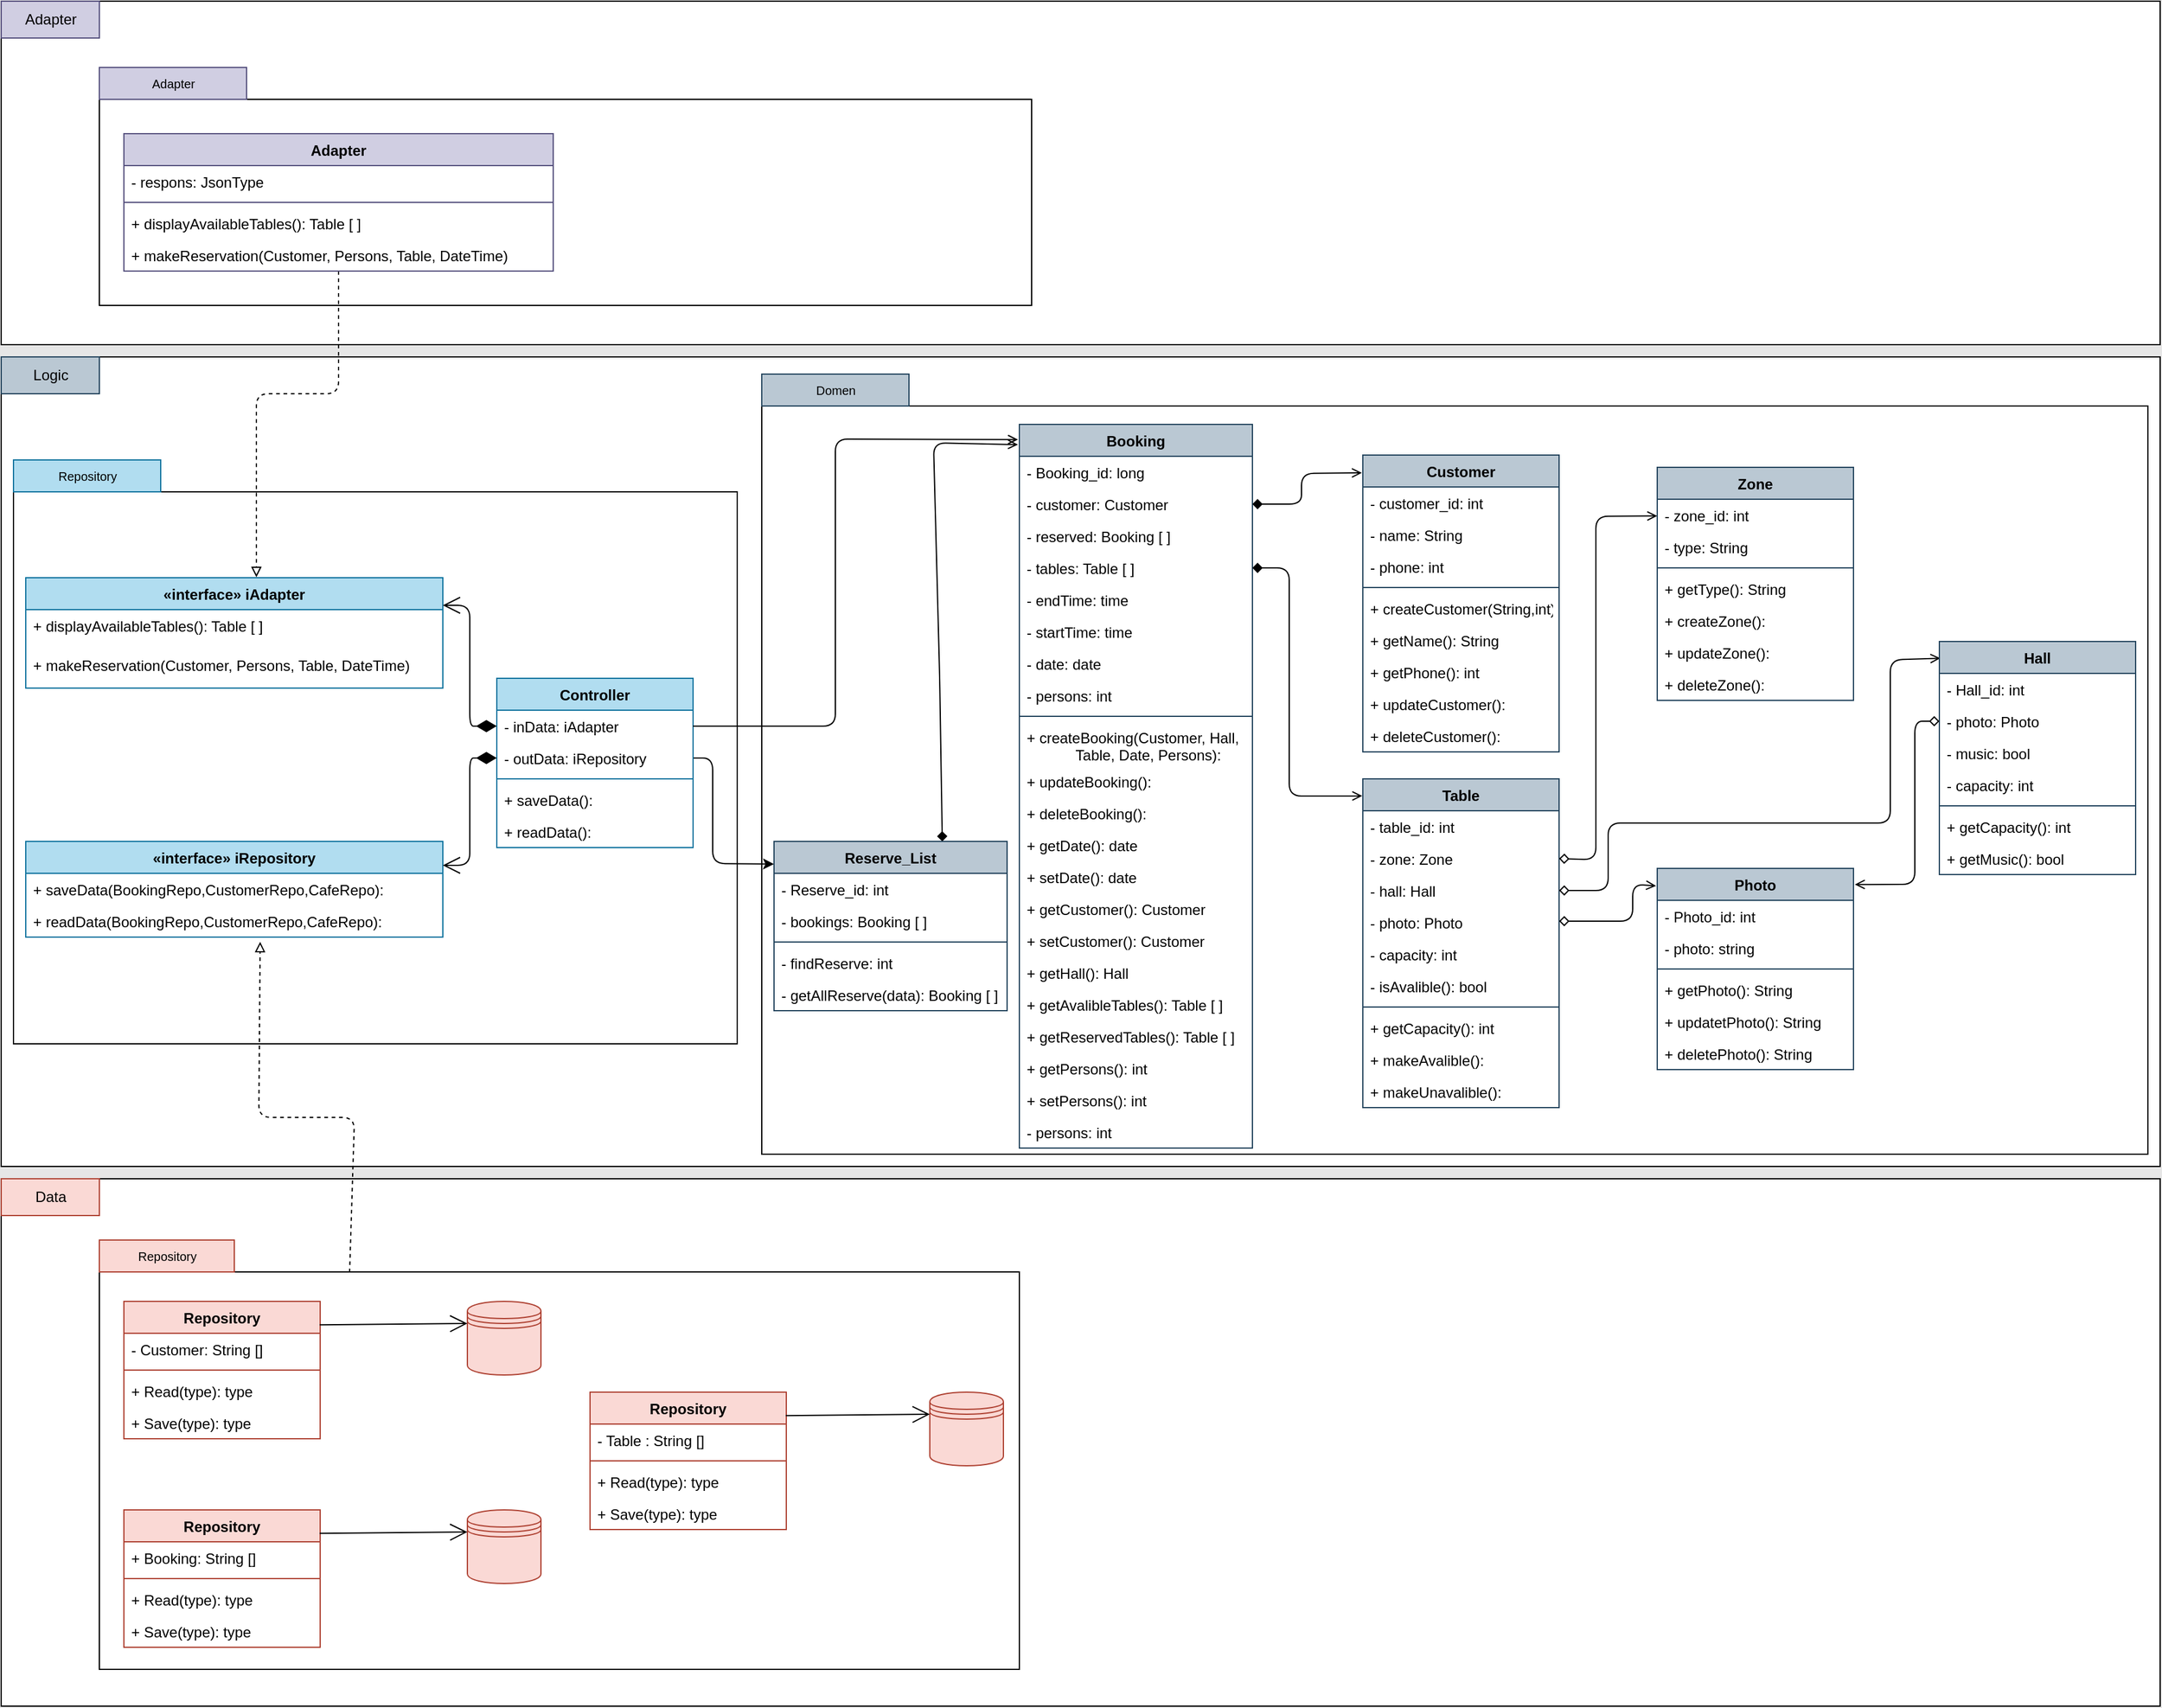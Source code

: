 <mxfile scale="1" border="10">
    <diagram id="Tyr-9CFimPBGJoWImrSu" name="Страница 1">
        <mxGraphModel dx="1239" dy="2033" grid="1" gridSize="10" guides="1" tooltips="1" connect="1" arrows="1" fold="1" page="1" pageScale="1" pageWidth="827" pageHeight="1169" background="#E6E6E6" math="0" shadow="0">
            <root>
                <mxCell id="0"/>
                <mxCell id="1" parent="0"/>
                <mxCell id="3" value="" style="html=1;" parent="1" vertex="1">
                    <mxGeometry x="10" y="190" width="1760" height="660" as="geometry"/>
                </mxCell>
                <mxCell id="238" value="" style="html=1;fontSize=10;" vertex="1" parent="1">
                    <mxGeometry x="630" y="230" width="1130" height="610" as="geometry"/>
                </mxCell>
                <mxCell id="2" value="" style="html=1;" parent="1" vertex="1">
                    <mxGeometry x="10" y="-100" width="1760" height="280" as="geometry"/>
                </mxCell>
                <mxCell id="237" value="" style="html=1;fontSize=10;" vertex="1" parent="1">
                    <mxGeometry x="90" y="-20" width="760" height="168" as="geometry"/>
                </mxCell>
                <mxCell id="236" value="" style="html=1;fontSize=10;" vertex="1" parent="1">
                    <mxGeometry x="20" y="300" width="590" height="450" as="geometry"/>
                </mxCell>
                <mxCell id="4" value="" style="html=1;" parent="1" vertex="1">
                    <mxGeometry x="10" y="860" width="1760" height="430" as="geometry"/>
                </mxCell>
                <mxCell id="232" value="" style="html=1;fontSize=10;" vertex="1" parent="1">
                    <mxGeometry x="90" y="936" width="750" height="324" as="geometry"/>
                </mxCell>
                <mxCell id="5" style="edgeStyle=none;html=1;endArrow=block;endFill=0;dashed=1;entryX=0.553;entryY=-0.004;entryDx=0;entryDy=0;entryPerimeter=0;" parent="1" source="10" target="14" edge="1">
                    <mxGeometry relative="1" as="geometry">
                        <Array as="points">
                            <mxPoint x="285" y="220"/>
                            <mxPoint x="218" y="220"/>
                        </Array>
                    </mxGeometry>
                </mxCell>
                <mxCell id="6" value="Adapter" style="swimlane;fontStyle=1;align=center;verticalAlign=top;childLayout=stackLayout;horizontal=1;startSize=26;horizontalStack=0;resizeParent=1;resizeParentMax=0;resizeLast=0;collapsible=1;marginBottom=0;fillColor=#d0cee2;strokeColor=#56517e;" parent="1" vertex="1">
                    <mxGeometry x="110" y="8" width="350" height="112" as="geometry"/>
                </mxCell>
                <mxCell id="7" value="- respons: JsonType" style="text;strokeColor=none;fillColor=none;align=left;verticalAlign=top;spacingLeft=4;spacingRight=4;overflow=hidden;rotatable=0;points=[[0,0.5],[1,0.5]];portConstraint=eastwest;" parent="6" vertex="1">
                    <mxGeometry y="26" width="350" height="26" as="geometry"/>
                </mxCell>
                <mxCell id="8" value="" style="line;strokeWidth=1;fillColor=none;align=left;verticalAlign=middle;spacingTop=-1;spacingLeft=3;spacingRight=3;rotatable=0;labelPosition=right;points=[];portConstraint=eastwest;strokeColor=inherit;" parent="6" vertex="1">
                    <mxGeometry y="52" width="350" height="8" as="geometry"/>
                </mxCell>
                <mxCell id="9" value="+ displayAvailableTables(): Table [ ]" style="text;strokeColor=none;fillColor=none;align=left;verticalAlign=top;spacingLeft=4;spacingRight=4;overflow=hidden;rotatable=0;points=[[0,0.5],[1,0.5]];portConstraint=eastwest;" parent="6" vertex="1">
                    <mxGeometry y="60" width="350" height="26" as="geometry"/>
                </mxCell>
                <mxCell id="10" value="+ makeReservation(Customer, Persons, Table, DateTime)" style="text;strokeColor=none;fillColor=none;align=left;verticalAlign=top;spacingLeft=4;spacingRight=4;overflow=hidden;rotatable=0;points=[[0,0.5],[1,0.5]];portConstraint=eastwest;" parent="6" vertex="1">
                    <mxGeometry y="86" width="350" height="26" as="geometry"/>
                </mxCell>
                <mxCell id="224" style="edgeStyle=none;html=1;exitX=1;exitY=0.5;exitDx=0;exitDy=0;entryX=0;entryY=0.134;entryDx=0;entryDy=0;entryPerimeter=0;" edge="1" parent="1" source="13" target="170">
                    <mxGeometry relative="1" as="geometry">
                        <mxPoint x="490" y="390" as="targetPoint"/>
                        <Array as="points">
                            <mxPoint x="590" y="517"/>
                            <mxPoint x="590" y="603"/>
                        </Array>
                    </mxGeometry>
                </mxCell>
                <mxCell id="11" value="Controller" style="swimlane;fontStyle=1;align=center;verticalAlign=top;childLayout=stackLayout;horizontal=1;startSize=26;horizontalStack=0;resizeParent=1;resizeParentMax=0;resizeLast=0;collapsible=1;marginBottom=0;fillColor=#b1ddf0;strokeColor=#10739e;" parent="1" vertex="1">
                    <mxGeometry x="414" y="452" width="160" height="138" as="geometry"/>
                </mxCell>
                <mxCell id="12" value="- inData: iAdapter" style="text;strokeColor=none;fillColor=none;align=left;verticalAlign=top;spacingLeft=4;spacingRight=4;overflow=hidden;rotatable=0;points=[[0,0.5],[1,0.5]];portConstraint=eastwest;" parent="11" vertex="1">
                    <mxGeometry y="26" width="160" height="26" as="geometry"/>
                </mxCell>
                <mxCell id="13" value="- outData: iRepository" style="text;strokeColor=none;fillColor=none;align=left;verticalAlign=top;spacingLeft=4;spacingRight=4;overflow=hidden;rotatable=0;points=[[0,0.5],[1,0.5]];portConstraint=eastwest;" parent="11" vertex="1">
                    <mxGeometry y="52" width="160" height="26" as="geometry"/>
                </mxCell>
                <mxCell id="240" value="" style="line;strokeWidth=1;fillColor=none;align=left;verticalAlign=middle;spacingTop=-1;spacingLeft=3;spacingRight=3;rotatable=0;labelPosition=right;points=[];portConstraint=eastwest;strokeColor=inherit;" vertex="1" parent="11">
                    <mxGeometry y="78" width="160" height="8" as="geometry"/>
                </mxCell>
                <mxCell id="221" value="+ saveData():" style="text;strokeColor=none;fillColor=none;align=left;verticalAlign=top;spacingLeft=4;spacingRight=4;overflow=hidden;rotatable=0;points=[[0,0.5],[1,0.5]];portConstraint=eastwest;" vertex="1" parent="11">
                    <mxGeometry y="86" width="160" height="26" as="geometry"/>
                </mxCell>
                <mxCell id="222" value="+ readData():" style="text;strokeColor=none;fillColor=none;align=left;verticalAlign=top;spacingLeft=4;spacingRight=4;overflow=hidden;rotatable=0;points=[[0,0.5],[1,0.5]];portConstraint=eastwest;" vertex="1" parent="11">
                    <mxGeometry y="112" width="160" height="26" as="geometry"/>
                </mxCell>
                <mxCell id="14" value="«interface» iAdapter" style="swimlane;fontStyle=1;align=center;verticalAlign=top;childLayout=stackLayout;horizontal=1;startSize=26;horizontalStack=0;resizeParent=1;resizeParentMax=0;resizeLast=0;collapsible=1;marginBottom=0;fillColor=#b1ddf0;strokeColor=#10739e;" parent="1" vertex="1">
                    <mxGeometry x="30" y="370" width="340" height="90" as="geometry"/>
                </mxCell>
                <mxCell id="15" value="+ displayAvailableTables(): Table [ ]" style="text;strokeColor=none;fillColor=none;align=left;verticalAlign=top;spacingLeft=4;spacingRight=4;overflow=hidden;rotatable=0;points=[[0,0.5],[1,0.5]];portConstraint=eastwest;fontStyle=0" parent="14" vertex="1">
                    <mxGeometry y="26" width="340" height="32" as="geometry"/>
                </mxCell>
                <mxCell id="167" value="+ makeReservation(Customer, Persons, Table, DateTime)" style="text;strokeColor=none;fillColor=none;align=left;verticalAlign=top;spacingLeft=4;spacingRight=4;overflow=hidden;rotatable=0;points=[[0,0.5],[1,0.5]];portConstraint=eastwest;fontStyle=0" parent="14" vertex="1">
                    <mxGeometry y="58" width="340" height="32" as="geometry"/>
                </mxCell>
                <mxCell id="34" value="Booking" style="swimlane;fontStyle=1;align=center;verticalAlign=top;childLayout=stackLayout;horizontal=1;startSize=26;horizontalStack=0;resizeParent=1;resizeParentMax=0;resizeLast=0;collapsible=1;marginBottom=0;fillColor=#bac8d3;strokeColor=#23445d;" parent="1" vertex="1">
                    <mxGeometry x="840" y="245" width="190" height="590" as="geometry"/>
                </mxCell>
                <mxCell id="35" value="- Booking_id: long" style="text;strokeColor=none;fillColor=none;align=left;verticalAlign=top;spacingLeft=4;spacingRight=4;overflow=hidden;rotatable=0;points=[[0,0.5],[1,0.5]];portConstraint=eastwest;" parent="34" vertex="1">
                    <mxGeometry y="26" width="190" height="26" as="geometry"/>
                </mxCell>
                <mxCell id="179" value="- customer: Customer" style="text;strokeColor=none;fillColor=none;align=left;verticalAlign=top;spacingLeft=4;spacingRight=4;overflow=hidden;rotatable=0;points=[[0,0.5],[1,0.5]];portConstraint=eastwest;" parent="34" vertex="1">
                    <mxGeometry y="52" width="190" height="26" as="geometry"/>
                </mxCell>
                <mxCell id="124" value="- reserved: Booking [ ]" style="text;strokeColor=none;fillColor=none;align=left;verticalAlign=top;spacingLeft=4;spacingRight=4;overflow=hidden;rotatable=0;points=[[0,0.5],[1,0.5]];portConstraint=eastwest;" parent="34" vertex="1">
                    <mxGeometry y="78" width="190" height="26" as="geometry"/>
                </mxCell>
                <mxCell id="192" value="- tables: Table [ ]" style="text;strokeColor=none;fillColor=none;align=left;verticalAlign=top;spacingLeft=4;spacingRight=4;overflow=hidden;rotatable=0;points=[[0,0.5],[1,0.5]];portConstraint=eastwest;" vertex="1" parent="34">
                    <mxGeometry y="104" width="190" height="26" as="geometry"/>
                </mxCell>
                <mxCell id="187" value="- endTime: time" style="text;strokeColor=none;fillColor=none;align=left;verticalAlign=top;spacingLeft=4;spacingRight=4;overflow=hidden;rotatable=0;points=[[0,0.5],[1,0.5]];portConstraint=eastwest;" vertex="1" parent="34">
                    <mxGeometry y="130" width="190" height="26" as="geometry"/>
                </mxCell>
                <mxCell id="186" value="- startTime: time" style="text;strokeColor=none;fillColor=none;align=left;verticalAlign=top;spacingLeft=4;spacingRight=4;overflow=hidden;rotatable=0;points=[[0,0.5],[1,0.5]];portConstraint=eastwest;" vertex="1" parent="34">
                    <mxGeometry y="156" width="190" height="26" as="geometry"/>
                </mxCell>
                <mxCell id="40" value="- date: date" style="text;strokeColor=none;fillColor=none;align=left;verticalAlign=top;spacingLeft=4;spacingRight=4;overflow=hidden;rotatable=0;points=[[0,0.5],[1,0.5]];portConstraint=eastwest;" parent="34" vertex="1">
                    <mxGeometry y="182" width="190" height="26" as="geometry"/>
                </mxCell>
                <mxCell id="42" value="- persons: int" style="text;strokeColor=none;fillColor=none;align=left;verticalAlign=top;spacingLeft=4;spacingRight=4;overflow=hidden;rotatable=0;points=[[0,0.5],[1,0.5]];portConstraint=eastwest;" parent="34" vertex="1">
                    <mxGeometry y="208" width="190" height="26" as="geometry"/>
                </mxCell>
                <mxCell id="43" value="" style="line;strokeWidth=1;fillColor=none;align=left;verticalAlign=middle;spacingTop=-1;spacingLeft=3;spacingRight=3;rotatable=0;labelPosition=right;points=[];portConstraint=eastwest;strokeColor=inherit;" parent="34" vertex="1">
                    <mxGeometry y="234" width="190" height="8" as="geometry"/>
                </mxCell>
                <mxCell id="44" value="+ createBooking(Customer, Hall,&#10;            Table, Date, Persons): " style="text;strokeColor=none;fillColor=none;align=left;verticalAlign=top;spacingLeft=4;spacingRight=4;overflow=hidden;rotatable=0;points=[[0,0.5],[1,0.5]];portConstraint=eastwest;" parent="34" vertex="1">
                    <mxGeometry y="242" width="190" height="36" as="geometry"/>
                </mxCell>
                <mxCell id="184" value="+ updateBooking():" style="text;strokeColor=none;fillColor=none;align=left;verticalAlign=top;spacingLeft=4;spacingRight=4;overflow=hidden;rotatable=0;points=[[0,0.5],[1,0.5]];portConstraint=eastwest;" vertex="1" parent="34">
                    <mxGeometry y="278" width="190" height="26" as="geometry"/>
                </mxCell>
                <mxCell id="185" value="+ deleteBooking():" style="text;strokeColor=none;fillColor=none;align=left;verticalAlign=top;spacingLeft=4;spacingRight=4;overflow=hidden;rotatable=0;points=[[0,0.5],[1,0.5]];portConstraint=eastwest;" vertex="1" parent="34">
                    <mxGeometry y="304" width="190" height="26" as="geometry"/>
                </mxCell>
                <mxCell id="47" value="+ getDate(): date" style="text;strokeColor=none;fillColor=none;align=left;verticalAlign=top;spacingLeft=4;spacingRight=4;overflow=hidden;rotatable=0;points=[[0,0.5],[1,0.5]];portConstraint=eastwest;" parent="34" vertex="1">
                    <mxGeometry y="330" width="190" height="26" as="geometry"/>
                </mxCell>
                <mxCell id="135" value="+ setDate(): date" style="text;strokeColor=none;fillColor=none;align=left;verticalAlign=top;spacingLeft=4;spacingRight=4;overflow=hidden;rotatable=0;points=[[0,0.5],[1,0.5]];portConstraint=eastwest;" parent="34" vertex="1">
                    <mxGeometry y="356" width="190" height="26" as="geometry"/>
                </mxCell>
                <mxCell id="139" value="+ getCustomer(): Customer" style="text;strokeColor=none;fillColor=none;align=left;verticalAlign=top;spacingLeft=4;spacingRight=4;overflow=hidden;rotatable=0;points=[[0,0.5],[1,0.5]];portConstraint=eastwest;" parent="34" vertex="1">
                    <mxGeometry y="382" width="190" height="26" as="geometry"/>
                </mxCell>
                <mxCell id="136" value="+ setCustomer(): Customer" style="text;strokeColor=none;fillColor=none;align=left;verticalAlign=top;spacingLeft=4;spacingRight=4;overflow=hidden;rotatable=0;points=[[0,0.5],[1,0.5]];portConstraint=eastwest;" parent="34" vertex="1">
                    <mxGeometry y="408" width="190" height="26" as="geometry"/>
                </mxCell>
                <mxCell id="137" value="+ getHall(): Hall" style="text;strokeColor=none;fillColor=none;align=left;verticalAlign=top;spacingLeft=4;spacingRight=4;overflow=hidden;rotatable=0;points=[[0,0.5],[1,0.5]];portConstraint=eastwest;" parent="34" vertex="1">
                    <mxGeometry y="434" width="190" height="26" as="geometry"/>
                </mxCell>
                <mxCell id="140" value="+ getAvalibleTables(): Table [ ]" style="text;strokeColor=none;fillColor=none;align=left;verticalAlign=top;spacingLeft=4;spacingRight=4;overflow=hidden;rotatable=0;points=[[0,0.5],[1,0.5]];portConstraint=eastwest;" parent="34" vertex="1">
                    <mxGeometry y="460" width="190" height="26" as="geometry"/>
                </mxCell>
                <mxCell id="191" value="+ getReservedTables(): Table [ ]" style="text;strokeColor=none;fillColor=none;align=left;verticalAlign=top;spacingLeft=4;spacingRight=4;overflow=hidden;rotatable=0;points=[[0,0.5],[1,0.5]];portConstraint=eastwest;" vertex="1" parent="34">
                    <mxGeometry y="486" width="190" height="26" as="geometry"/>
                </mxCell>
                <mxCell id="138" value="+ getPersons(): int" style="text;strokeColor=none;fillColor=none;align=left;verticalAlign=top;spacingLeft=4;spacingRight=4;overflow=hidden;rotatable=0;points=[[0,0.5],[1,0.5]];portConstraint=eastwest;" parent="34" vertex="1">
                    <mxGeometry y="512" width="190" height="26" as="geometry"/>
                </mxCell>
                <mxCell id="141" value="+ setPersons(): int" style="text;strokeColor=none;fillColor=none;align=left;verticalAlign=top;spacingLeft=4;spacingRight=4;overflow=hidden;rotatable=0;points=[[0,0.5],[1,0.5]];portConstraint=eastwest;" parent="34" vertex="1">
                    <mxGeometry y="538" width="190" height="26" as="geometry"/>
                </mxCell>
                <mxCell id="188" value="- persons: int" style="text;strokeColor=none;fillColor=none;align=left;verticalAlign=top;spacingLeft=4;spacingRight=4;overflow=hidden;rotatable=0;points=[[0,0.5],[1,0.5]];portConstraint=eastwest;" vertex="1" parent="34">
                    <mxGeometry y="564" width="190" height="26" as="geometry"/>
                </mxCell>
                <mxCell id="53" value="Table" style="swimlane;fontStyle=1;align=center;verticalAlign=top;childLayout=stackLayout;horizontal=1;startSize=26;horizontalStack=0;resizeParent=1;resizeParentMax=0;resizeLast=0;collapsible=1;marginBottom=0;fillColor=#bac8d3;strokeColor=#23445d;" parent="1" vertex="1">
                    <mxGeometry x="1120" y="534" width="160" height="268" as="geometry"/>
                </mxCell>
                <mxCell id="54" value="- table_id: int" style="text;strokeColor=none;fillColor=none;align=left;verticalAlign=top;spacingLeft=4;spacingRight=4;overflow=hidden;rotatable=0;points=[[0,0.5],[1,0.5]];portConstraint=eastwest;" parent="53" vertex="1">
                    <mxGeometry y="26" width="160" height="26" as="geometry"/>
                </mxCell>
                <mxCell id="181" value="- zone: Zone" style="text;strokeColor=none;fillColor=none;align=left;verticalAlign=top;spacingLeft=4;spacingRight=4;overflow=hidden;rotatable=0;points=[[0,0.5],[1,0.5]];portConstraint=eastwest;" parent="53" vertex="1">
                    <mxGeometry y="52" width="160" height="26" as="geometry"/>
                </mxCell>
                <mxCell id="55" value="- hall: Hall" style="text;strokeColor=none;fillColor=none;align=left;verticalAlign=top;spacingLeft=4;spacingRight=4;overflow=hidden;rotatable=0;points=[[0,0.5],[1,0.5]];portConstraint=eastwest;" parent="53" vertex="1">
                    <mxGeometry y="78" width="160" height="26" as="geometry"/>
                </mxCell>
                <mxCell id="56" value="- photo: Photo" style="text;strokeColor=none;fillColor=none;align=left;verticalAlign=top;spacingLeft=4;spacingRight=4;overflow=hidden;rotatable=0;points=[[0,0.5],[1,0.5]];portConstraint=eastwest;" parent="53" vertex="1">
                    <mxGeometry y="104" width="160" height="26" as="geometry"/>
                </mxCell>
                <mxCell id="126" value="- capacity: int" style="text;strokeColor=none;fillColor=none;align=left;verticalAlign=top;spacingLeft=4;spacingRight=4;overflow=hidden;rotatable=0;points=[[0,0.5],[1,0.5]];portConstraint=eastwest;" parent="53" vertex="1">
                    <mxGeometry y="130" width="160" height="26" as="geometry"/>
                </mxCell>
                <mxCell id="169" value="- isAvalible(): bool" style="text;strokeColor=none;fillColor=none;align=left;verticalAlign=top;spacingLeft=4;spacingRight=4;overflow=hidden;rotatable=0;points=[[0,0.5],[1,0.5]];portConstraint=eastwest;" parent="53" vertex="1">
                    <mxGeometry y="156" width="160" height="26" as="geometry"/>
                </mxCell>
                <mxCell id="57" value="" style="line;strokeWidth=1;fillColor=none;align=left;verticalAlign=middle;spacingTop=-1;spacingLeft=3;spacingRight=3;rotatable=0;labelPosition=right;points=[];portConstraint=eastwest;strokeColor=inherit;" parent="53" vertex="1">
                    <mxGeometry y="182" width="160" height="8" as="geometry"/>
                </mxCell>
                <mxCell id="59" value="+ getCapacity(): int" style="text;strokeColor=none;fillColor=none;align=left;verticalAlign=top;spacingLeft=4;spacingRight=4;overflow=hidden;rotatable=0;points=[[0,0.5],[1,0.5]];portConstraint=eastwest;" parent="53" vertex="1">
                    <mxGeometry y="190" width="160" height="26" as="geometry"/>
                </mxCell>
                <mxCell id="182" value="+ makeAvalible():" style="text;strokeColor=none;fillColor=none;align=left;verticalAlign=top;spacingLeft=4;spacingRight=4;overflow=hidden;rotatable=0;points=[[0,0.5],[1,0.5]];portConstraint=eastwest;" vertex="1" parent="53">
                    <mxGeometry y="216" width="160" height="26" as="geometry"/>
                </mxCell>
                <mxCell id="183" value="+ makeUnavalible(): " style="text;strokeColor=none;fillColor=none;align=left;verticalAlign=top;spacingLeft=4;spacingRight=4;overflow=hidden;rotatable=0;points=[[0,0.5],[1,0.5]];portConstraint=eastwest;" vertex="1" parent="53">
                    <mxGeometry y="242" width="160" height="26" as="geometry"/>
                </mxCell>
                <mxCell id="91" value="Customer" style="swimlane;fontStyle=1;align=center;verticalAlign=top;childLayout=stackLayout;horizontal=1;startSize=26;horizontalStack=0;resizeParent=1;resizeParentMax=0;resizeLast=0;collapsible=1;marginBottom=0;fillColor=#bac8d3;strokeColor=#23445d;" parent="1" vertex="1">
                    <mxGeometry x="1120" y="270" width="160" height="242" as="geometry"/>
                </mxCell>
                <mxCell id="92" value="- customer_id: int" style="text;strokeColor=none;fillColor=none;align=left;verticalAlign=top;spacingLeft=4;spacingRight=4;overflow=hidden;rotatable=0;points=[[0,0.5],[1,0.5]];portConstraint=eastwest;" parent="91" vertex="1">
                    <mxGeometry y="26" width="160" height="26" as="geometry"/>
                </mxCell>
                <mxCell id="93" value="- name: String" style="text;strokeColor=none;fillColor=none;align=left;verticalAlign=top;spacingLeft=4;spacingRight=4;overflow=hidden;rotatable=0;points=[[0,0.5],[1,0.5]];portConstraint=eastwest;" parent="91" vertex="1">
                    <mxGeometry y="52" width="160" height="26" as="geometry"/>
                </mxCell>
                <mxCell id="95" value="- phone: int" style="text;strokeColor=none;fillColor=none;align=left;verticalAlign=top;spacingLeft=4;spacingRight=4;overflow=hidden;rotatable=0;points=[[0,0.5],[1,0.5]];portConstraint=eastwest;" parent="91" vertex="1">
                    <mxGeometry y="78" width="160" height="26" as="geometry"/>
                </mxCell>
                <mxCell id="96" value="" style="line;strokeWidth=1;fillColor=none;align=left;verticalAlign=middle;spacingTop=-1;spacingLeft=3;spacingRight=3;rotatable=0;labelPosition=right;points=[];portConstraint=eastwest;strokeColor=inherit;" parent="91" vertex="1">
                    <mxGeometry y="104" width="160" height="8" as="geometry"/>
                </mxCell>
                <mxCell id="100" value="+ createCustomer(String,int):" style="text;strokeColor=none;fillColor=none;align=left;verticalAlign=top;spacingLeft=4;spacingRight=4;overflow=hidden;rotatable=0;points=[[0,0.5],[1,0.5]];portConstraint=eastwest;" parent="91" vertex="1">
                    <mxGeometry y="112" width="160" height="26" as="geometry"/>
                </mxCell>
                <mxCell id="97" value="+ getName(): String " style="text;strokeColor=none;fillColor=none;align=left;verticalAlign=top;spacingLeft=4;spacingRight=4;overflow=hidden;rotatable=0;points=[[0,0.5],[1,0.5]];portConstraint=eastwest;" parent="91" vertex="1">
                    <mxGeometry y="138" width="160" height="26" as="geometry"/>
                </mxCell>
                <mxCell id="99" value="+ getPhone(): int" style="text;strokeColor=none;fillColor=none;align=left;verticalAlign=top;spacingLeft=4;spacingRight=4;overflow=hidden;rotatable=0;points=[[0,0.5],[1,0.5]];portConstraint=eastwest;" parent="91" vertex="1">
                    <mxGeometry y="164" width="160" height="26" as="geometry"/>
                </mxCell>
                <mxCell id="194" value="+ updateCustomer():" style="text;strokeColor=none;fillColor=none;align=left;verticalAlign=top;spacingLeft=4;spacingRight=4;overflow=hidden;rotatable=0;points=[[0,0.5],[1,0.5]];portConstraint=eastwest;" vertex="1" parent="91">
                    <mxGeometry y="190" width="160" height="26" as="geometry"/>
                </mxCell>
                <mxCell id="195" value="+ deleteCustomer():" style="text;strokeColor=none;fillColor=none;align=left;verticalAlign=top;spacingLeft=4;spacingRight=4;overflow=hidden;rotatable=0;points=[[0,0.5],[1,0.5]];portConstraint=eastwest;" vertex="1" parent="91">
                    <mxGeometry y="216" width="160" height="26" as="geometry"/>
                </mxCell>
                <mxCell id="110" value="Repository" style="swimlane;fontStyle=1;align=center;verticalAlign=top;childLayout=stackLayout;horizontal=1;startSize=26;horizontalStack=0;resizeParent=1;resizeParentMax=0;resizeLast=0;collapsible=1;marginBottom=0;fillColor=#fad9d5;strokeColor=#ae4132;" parent="1" vertex="1">
                    <mxGeometry x="110" y="960" width="160" height="112" as="geometry"/>
                </mxCell>
                <mxCell id="111" value="- Customer: String []" style="text;strokeColor=none;fillColor=none;align=left;verticalAlign=top;spacingLeft=4;spacingRight=4;overflow=hidden;rotatable=0;points=[[0,0.5],[1,0.5]];portConstraint=eastwest;" parent="110" vertex="1">
                    <mxGeometry y="26" width="160" height="26" as="geometry"/>
                </mxCell>
                <mxCell id="112" value="" style="line;strokeWidth=1;fillColor=none;align=left;verticalAlign=middle;spacingTop=-1;spacingLeft=3;spacingRight=3;rotatable=0;labelPosition=right;points=[];portConstraint=eastwest;strokeColor=inherit;" parent="110" vertex="1">
                    <mxGeometry y="52" width="160" height="8" as="geometry"/>
                </mxCell>
                <mxCell id="113" value="+ Read(type): type" style="text;strokeColor=none;fillColor=none;align=left;verticalAlign=top;spacingLeft=4;spacingRight=4;overflow=hidden;rotatable=0;points=[[0,0.5],[1,0.5]];portConstraint=eastwest;" parent="110" vertex="1">
                    <mxGeometry y="60" width="160" height="26" as="geometry"/>
                </mxCell>
                <mxCell id="218" value="+ Save(type): type" style="text;strokeColor=none;fillColor=none;align=left;verticalAlign=top;spacingLeft=4;spacingRight=4;overflow=hidden;rotatable=0;points=[[0,0.5],[1,0.5]];portConstraint=eastwest;" vertex="1" parent="110">
                    <mxGeometry y="86" width="160" height="26" as="geometry"/>
                </mxCell>
                <mxCell id="114" value="" style="shape=datastore;whiteSpace=wrap;html=1;fontStyle=0;fillColor=#fad9d5;strokeColor=#ae4132;" parent="1" vertex="1">
                    <mxGeometry x="390" y="960" width="60" height="60" as="geometry"/>
                </mxCell>
                <mxCell id="115" value="" style="endArrow=open;endFill=1;endSize=12;html=1;exitX=0.997;exitY=0.171;exitDx=0;exitDy=0;exitPerimeter=0;entryX=0;entryY=0.3;entryDx=0;entryDy=0;" parent="1" source="110" target="114" edge="1">
                    <mxGeometry width="160" relative="1" as="geometry">
                        <mxPoint x="570" y="1154" as="sourcePoint"/>
                        <mxPoint x="730" y="1154" as="targetPoint"/>
                    </mxGeometry>
                </mxCell>
                <mxCell id="116" value="«interface» iRepository" style="swimlane;fontStyle=1;align=center;verticalAlign=top;childLayout=stackLayout;horizontal=1;startSize=26;horizontalStack=0;resizeParent=1;resizeParentMax=0;resizeLast=0;collapsible=1;marginBottom=0;fillColor=#b1ddf0;strokeColor=#10739e;" parent="1" vertex="1">
                    <mxGeometry x="30" y="585" width="340" height="78" as="geometry"/>
                </mxCell>
                <mxCell id="165" value="+ saveData(BookingRepo,CustomerRepo,CafeRepo):" style="text;strokeColor=none;fillColor=none;align=left;verticalAlign=top;spacingLeft=4;spacingRight=4;overflow=hidden;rotatable=0;points=[[0,0.5],[1,0.5]];portConstraint=eastwest;" parent="116" vertex="1">
                    <mxGeometry y="26" width="340" height="26" as="geometry"/>
                </mxCell>
                <mxCell id="166" value="+ readData(BookingRepo,CustomerRepo,CafeRepo):" style="text;strokeColor=none;fillColor=none;align=left;verticalAlign=top;spacingLeft=4;spacingRight=4;overflow=hidden;rotatable=0;points=[[0,0.5],[1,0.5]];portConstraint=eastwest;" parent="116" vertex="1">
                    <mxGeometry y="52" width="340" height="26" as="geometry"/>
                </mxCell>
                <mxCell id="118" style="edgeStyle=none;html=1;endArrow=block;endFill=0;dashed=1;entryX=0.562;entryY=1.147;entryDx=0;entryDy=0;entryPerimeter=0;exitX=0.272;exitY=0.001;exitDx=0;exitDy=0;exitPerimeter=0;" parent="1" source="232" target="166" edge="1">
                    <mxGeometry relative="1" as="geometry">
                        <mxPoint x="221.18" y="933.86" as="sourcePoint"/>
                        <mxPoint x="171.56" y="713.69" as="targetPoint"/>
                        <Array as="points">
                            <mxPoint x="298" y="810"/>
                            <mxPoint x="220" y="810"/>
                        </Array>
                    </mxGeometry>
                </mxCell>
                <mxCell id="119" value="" style="endArrow=open;html=1;endSize=12;startArrow=diamondThin;startSize=14;startFill=1;edgeStyle=orthogonalEdgeStyle;align=left;verticalAlign=bottom;entryX=1;entryY=0.25;entryDx=0;entryDy=0;" parent="1" source="12" target="14" edge="1">
                    <mxGeometry x="-1" y="3" relative="1" as="geometry">
                        <mxPoint x="120" y="510" as="sourcePoint"/>
                        <mxPoint x="280" y="510" as="targetPoint"/>
                    </mxGeometry>
                </mxCell>
                <mxCell id="120" value="" style="endArrow=open;html=1;endSize=12;startArrow=diamondThin;startSize=14;startFill=1;edgeStyle=orthogonalEdgeStyle;align=left;verticalAlign=bottom;entryX=1;entryY=0.25;entryDx=0;entryDy=0;" parent="1" source="13" target="116" edge="1">
                    <mxGeometry x="-1" y="3" relative="1" as="geometry">
                        <mxPoint x="350" y="559" as="sourcePoint"/>
                        <mxPoint x="270" y="399" as="targetPoint"/>
                    </mxGeometry>
                </mxCell>
                <mxCell id="121" value="Adapter" style="html=1;fillColor=#d0cee2;strokeColor=#56517e;" parent="1" vertex="1">
                    <mxGeometry x="10" y="-100" width="80" height="30" as="geometry"/>
                </mxCell>
                <mxCell id="122" value="Logic" style="html=1;fillColor=#bac8d3;strokeColor=#23445d;" parent="1" vertex="1">
                    <mxGeometry x="10" y="190" width="80" height="30" as="geometry"/>
                </mxCell>
                <mxCell id="123" value="Data" style="html=1;fillColor=#fad9d5;strokeColor=#ae4132;" parent="1" vertex="1">
                    <mxGeometry x="10" y="860" width="80" height="30" as="geometry"/>
                </mxCell>
                <mxCell id="142" value="Zone" style="swimlane;fontStyle=1;align=center;verticalAlign=top;childLayout=stackLayout;horizontal=1;startSize=26;horizontalStack=0;resizeParent=1;resizeParentMax=0;resizeLast=0;collapsible=1;marginBottom=0;fillColor=#bac8d3;strokeColor=#23445d;" parent="1" vertex="1">
                    <mxGeometry x="1360" y="280" width="160" height="190" as="geometry"/>
                </mxCell>
                <mxCell id="143" value="- zone_id: int" style="text;strokeColor=none;fillColor=none;align=left;verticalAlign=top;spacingLeft=4;spacingRight=4;overflow=hidden;rotatable=0;points=[[0,0.5],[1,0.5]];portConstraint=eastwest;" parent="142" vertex="1">
                    <mxGeometry y="26" width="160" height="26" as="geometry"/>
                </mxCell>
                <mxCell id="149" value="- type: String" style="text;strokeColor=none;fillColor=none;align=left;verticalAlign=top;spacingLeft=4;spacingRight=4;overflow=hidden;rotatable=0;points=[[0,0.5],[1,0.5]];portConstraint=eastwest;" parent="142" vertex="1">
                    <mxGeometry y="52" width="160" height="26" as="geometry"/>
                </mxCell>
                <mxCell id="146" value="" style="line;strokeWidth=1;fillColor=none;align=left;verticalAlign=middle;spacingTop=-1;spacingLeft=3;spacingRight=3;rotatable=0;labelPosition=right;points=[];portConstraint=eastwest;strokeColor=inherit;" parent="142" vertex="1">
                    <mxGeometry y="78" width="160" height="8" as="geometry"/>
                </mxCell>
                <mxCell id="148" value="+ getType(): String" style="text;strokeColor=none;fillColor=none;align=left;verticalAlign=top;spacingLeft=4;spacingRight=4;overflow=hidden;rotatable=0;points=[[0,0.5],[1,0.5]];portConstraint=eastwest;" parent="142" vertex="1">
                    <mxGeometry y="86" width="160" height="26" as="geometry"/>
                </mxCell>
                <mxCell id="196" value="+ createZone(): " style="text;strokeColor=none;fillColor=none;align=left;verticalAlign=top;spacingLeft=4;spacingRight=4;overflow=hidden;rotatable=0;points=[[0,0.5],[1,0.5]];portConstraint=eastwest;" vertex="1" parent="142">
                    <mxGeometry y="112" width="160" height="26" as="geometry"/>
                </mxCell>
                <mxCell id="197" value="+ updateZone(): " style="text;strokeColor=none;fillColor=none;align=left;verticalAlign=top;spacingLeft=4;spacingRight=4;overflow=hidden;rotatable=0;points=[[0,0.5],[1,0.5]];portConstraint=eastwest;" vertex="1" parent="142">
                    <mxGeometry y="138" width="160" height="26" as="geometry"/>
                </mxCell>
                <mxCell id="199" value="+ deleteZone(): " style="text;strokeColor=none;fillColor=none;align=left;verticalAlign=top;spacingLeft=4;spacingRight=4;overflow=hidden;rotatable=0;points=[[0,0.5],[1,0.5]];portConstraint=eastwest;" vertex="1" parent="142">
                    <mxGeometry y="164" width="160" height="26" as="geometry"/>
                </mxCell>
                <mxCell id="152" style="edgeStyle=none;html=1;entryX=1;entryY=0.5;entryDx=0;entryDy=0;exitX=0.005;exitY=0.072;exitDx=0;exitDy=0;exitPerimeter=0;endArrow=diamond;endFill=0;startArrow=open;startFill=0;" parent="1" source="127" target="55" edge="1">
                    <mxGeometry relative="1" as="geometry">
                        <mxPoint x="1590" y="437" as="sourcePoint"/>
                        <Array as="points">
                            <mxPoint x="1550" y="437"/>
                            <mxPoint x="1550" y="570"/>
                            <mxPoint x="1320" y="570"/>
                            <mxPoint x="1320" y="625"/>
                        </Array>
                    </mxGeometry>
                </mxCell>
                <mxCell id="153" style="edgeStyle=none;html=1;entryX=1;entryY=0.5;entryDx=0;entryDy=0;endArrow=diamond;endFill=0;startArrow=open;startFill=0;" parent="1" source="143" target="181" edge="1">
                    <mxGeometry relative="1" as="geometry">
                        <mxPoint x="1470" y="570.474" as="targetPoint"/>
                        <Array as="points">
                            <mxPoint x="1310" y="320"/>
                            <mxPoint x="1310" y="600"/>
                        </Array>
                    </mxGeometry>
                </mxCell>
                <mxCell id="154" style="edgeStyle=none;html=1;exitX=-0.005;exitY=0.06;exitDx=0;exitDy=0;exitPerimeter=0;endArrow=diamond;endFill=1;startArrow=open;startFill=0;" parent="1" source="91" edge="1">
                    <mxGeometry relative="1" as="geometry">
                        <mxPoint x="1030" y="310" as="targetPoint"/>
                        <Array as="points">
                            <mxPoint x="1070" y="285"/>
                            <mxPoint x="1070" y="310"/>
                        </Array>
                    </mxGeometry>
                </mxCell>
                <mxCell id="155" style="edgeStyle=none;html=1;entryX=1;entryY=0.5;entryDx=0;entryDy=0;exitX=-0.003;exitY=0.052;exitDx=0;exitDy=0;exitPerimeter=0;endArrow=diamond;endFill=1;startArrow=open;startFill=0;" parent="1" source="53" target="192" edge="1">
                    <mxGeometry relative="1" as="geometry">
                        <Array as="points">
                            <mxPoint x="1060" y="548"/>
                            <mxPoint x="1060" y="362"/>
                        </Array>
                    </mxGeometry>
                </mxCell>
                <mxCell id="156" value="Photo" style="swimlane;fontStyle=1;align=center;verticalAlign=top;childLayout=stackLayout;horizontal=1;startSize=26;horizontalStack=0;resizeParent=1;resizeParentMax=0;resizeLast=0;collapsible=1;marginBottom=0;fillColor=#bac8d3;strokeColor=#23445d;" parent="1" vertex="1">
                    <mxGeometry x="1360" y="607" width="160" height="164" as="geometry"/>
                </mxCell>
                <mxCell id="157" value="- Photo_id: int" style="text;strokeColor=none;fillColor=none;align=left;verticalAlign=top;spacingLeft=4;spacingRight=4;overflow=hidden;rotatable=0;points=[[0,0.5],[1,0.5]];portConstraint=eastwest;" parent="156" vertex="1">
                    <mxGeometry y="26" width="160" height="26" as="geometry"/>
                </mxCell>
                <mxCell id="162" value="- photo: string" style="text;strokeColor=none;fillColor=none;align=left;verticalAlign=top;spacingLeft=4;spacingRight=4;overflow=hidden;rotatable=0;points=[[0,0.5],[1,0.5]];portConstraint=eastwest;" parent="156" vertex="1">
                    <mxGeometry y="52" width="160" height="26" as="geometry"/>
                </mxCell>
                <mxCell id="159" value="" style="line;strokeWidth=1;fillColor=none;align=left;verticalAlign=middle;spacingTop=-1;spacingLeft=3;spacingRight=3;rotatable=0;labelPosition=right;points=[];portConstraint=eastwest;strokeColor=inherit;" parent="156" vertex="1">
                    <mxGeometry y="78" width="160" height="8" as="geometry"/>
                </mxCell>
                <mxCell id="160" value="+ getPhoto(): String" style="text;strokeColor=none;fillColor=none;align=left;verticalAlign=top;spacingLeft=4;spacingRight=4;overflow=hidden;rotatable=0;points=[[0,0.5],[1,0.5]];portConstraint=eastwest;" parent="156" vertex="1">
                    <mxGeometry y="86" width="160" height="26" as="geometry"/>
                </mxCell>
                <mxCell id="200" value="+ updatetPhoto(): String" style="text;strokeColor=none;fillColor=none;align=left;verticalAlign=top;spacingLeft=4;spacingRight=4;overflow=hidden;rotatable=0;points=[[0,0.5],[1,0.5]];portConstraint=eastwest;" vertex="1" parent="156">
                    <mxGeometry y="112" width="160" height="26" as="geometry"/>
                </mxCell>
                <mxCell id="201" value="+ deletePhoto(): String" style="text;strokeColor=none;fillColor=none;align=left;verticalAlign=top;spacingLeft=4;spacingRight=4;overflow=hidden;rotatable=0;points=[[0,0.5],[1,0.5]];portConstraint=eastwest;" vertex="1" parent="156">
                    <mxGeometry y="138" width="160" height="26" as="geometry"/>
                </mxCell>
                <mxCell id="127" value="Hall" style="swimlane;fontStyle=1;align=center;verticalAlign=top;childLayout=stackLayout;horizontal=1;startSize=26;horizontalStack=0;resizeParent=1;resizeParentMax=0;resizeLast=0;collapsible=1;marginBottom=0;fillColor=#bac8d3;strokeColor=#23445d;" parent="1" vertex="1">
                    <mxGeometry x="1590" y="422" width="160" height="190" as="geometry"/>
                </mxCell>
                <mxCell id="128" value="- Hall_id: int" style="text;strokeColor=none;fillColor=none;align=left;verticalAlign=top;spacingLeft=4;spacingRight=4;overflow=hidden;rotatable=0;points=[[0,0.5],[1,0.5]];portConstraint=eastwest;" parent="127" vertex="1">
                    <mxGeometry y="26" width="160" height="26" as="geometry"/>
                </mxCell>
                <mxCell id="130" value="- photo: Photo" style="text;strokeColor=none;fillColor=none;align=left;verticalAlign=top;spacingLeft=4;spacingRight=4;overflow=hidden;rotatable=0;points=[[0,0.5],[1,0.5]];portConstraint=eastwest;" parent="127" vertex="1">
                    <mxGeometry y="52" width="160" height="26" as="geometry"/>
                </mxCell>
                <mxCell id="131" value="- music: bool" style="text;strokeColor=none;fillColor=none;align=left;verticalAlign=top;spacingLeft=4;spacingRight=4;overflow=hidden;rotatable=0;points=[[0,0.5],[1,0.5]];portConstraint=eastwest;" parent="127" vertex="1">
                    <mxGeometry y="78" width="160" height="26" as="geometry"/>
                </mxCell>
                <mxCell id="202" value="- capacity: int" style="text;strokeColor=none;fillColor=none;align=left;verticalAlign=top;spacingLeft=4;spacingRight=4;overflow=hidden;rotatable=0;points=[[0,0.5],[1,0.5]];portConstraint=eastwest;" vertex="1" parent="127">
                    <mxGeometry y="104" width="160" height="26" as="geometry"/>
                </mxCell>
                <mxCell id="132" value="" style="line;strokeWidth=1;fillColor=none;align=left;verticalAlign=middle;spacingTop=-1;spacingLeft=3;spacingRight=3;rotatable=0;labelPosition=right;points=[];portConstraint=eastwest;strokeColor=inherit;" parent="127" vertex="1">
                    <mxGeometry y="130" width="160" height="8" as="geometry"/>
                </mxCell>
                <mxCell id="133" value="+ getCapacity(): int" style="text;strokeColor=none;fillColor=none;align=left;verticalAlign=top;spacingLeft=4;spacingRight=4;overflow=hidden;rotatable=0;points=[[0,0.5],[1,0.5]];portConstraint=eastwest;" parent="127" vertex="1">
                    <mxGeometry y="138" width="160" height="26" as="geometry"/>
                </mxCell>
                <mxCell id="203" value="+ getMusic(): bool" style="text;strokeColor=none;fillColor=none;align=left;verticalAlign=top;spacingLeft=4;spacingRight=4;overflow=hidden;rotatable=0;points=[[0,0.5],[1,0.5]];portConstraint=eastwest;" vertex="1" parent="127">
                    <mxGeometry y="164" width="160" height="26" as="geometry"/>
                </mxCell>
                <mxCell id="163" style="edgeStyle=none;html=1;exitX=-0.006;exitY=0.087;exitDx=0;exitDy=0;exitPerimeter=0;endArrow=diamond;endFill=0;startArrow=open;startFill=0;" parent="1" source="156" edge="1">
                    <mxGeometry relative="1" as="geometry">
                        <mxPoint x="1280" y="650" as="targetPoint"/>
                        <Array as="points">
                            <mxPoint x="1340" y="620"/>
                            <mxPoint x="1340" y="650"/>
                        </Array>
                    </mxGeometry>
                </mxCell>
                <mxCell id="164" style="edgeStyle=none;html=1;exitX=1.007;exitY=0.08;exitDx=0;exitDy=0;exitPerimeter=0;entryX=0;entryY=0.5;entryDx=0;entryDy=0;endArrow=diamond;endFill=0;startArrow=open;startFill=0;" parent="1" source="156" target="130" edge="1">
                    <mxGeometry relative="1" as="geometry">
                        <Array as="points">
                            <mxPoint x="1570" y="620"/>
                            <mxPoint x="1570" y="487"/>
                        </Array>
                    </mxGeometry>
                </mxCell>
                <mxCell id="193" style="edgeStyle=none;html=1;entryX=-0.006;entryY=0.028;entryDx=0;entryDy=0;entryPerimeter=0;endArrow=open;endFill=0;startArrow=diamond;startFill=1;exitX=0.722;exitY=0;exitDx=0;exitDy=0;exitPerimeter=0;" edge="1" parent="1" source="170" target="34">
                    <mxGeometry relative="1" as="geometry">
                        <mxPoint x="770" y="580" as="sourcePoint"/>
                        <Array as="points">
                            <mxPoint x="775" y="450"/>
                            <mxPoint x="770" y="260"/>
                        </Array>
                    </mxGeometry>
                </mxCell>
                <mxCell id="170" value="Reserve_List" style="swimlane;fontStyle=1;align=center;verticalAlign=top;childLayout=stackLayout;horizontal=1;startSize=26;horizontalStack=0;resizeParent=1;resizeParentMax=0;resizeLast=0;collapsible=1;marginBottom=0;fillColor=#bac8d3;strokeColor=#23445d;" parent="1" vertex="1">
                    <mxGeometry x="640" y="585" width="190" height="138" as="geometry"/>
                </mxCell>
                <mxCell id="171" value="- Reserve_id: int" style="text;strokeColor=none;fillColor=none;align=left;verticalAlign=top;spacingLeft=4;spacingRight=4;overflow=hidden;rotatable=0;points=[[0,0.5],[1,0.5]];portConstraint=eastwest;" parent="170" vertex="1">
                    <mxGeometry y="26" width="190" height="26" as="geometry"/>
                </mxCell>
                <mxCell id="190" value="- bookings: Booking [ ]" style="text;strokeColor=none;fillColor=none;align=left;verticalAlign=top;spacingLeft=4;spacingRight=4;overflow=hidden;rotatable=0;points=[[0,0.5],[1,0.5]];portConstraint=eastwest;" vertex="1" parent="170">
                    <mxGeometry y="52" width="190" height="26" as="geometry"/>
                </mxCell>
                <mxCell id="174" value="" style="line;strokeWidth=1;fillColor=none;align=left;verticalAlign=middle;spacingTop=-1;spacingLeft=3;spacingRight=3;rotatable=0;labelPosition=right;points=[];portConstraint=eastwest;strokeColor=inherit;" parent="170" vertex="1">
                    <mxGeometry y="78" width="190" height="8" as="geometry"/>
                </mxCell>
                <mxCell id="223" value="- findReserve: int" style="text;strokeColor=none;fillColor=none;align=left;verticalAlign=top;spacingLeft=4;spacingRight=4;overflow=hidden;rotatable=0;points=[[0,0.5],[1,0.5]];portConstraint=eastwest;" vertex="1" parent="170">
                    <mxGeometry y="86" width="190" height="26" as="geometry"/>
                </mxCell>
                <mxCell id="242" value="- getAllReserve(data): Booking [ ]" style="text;strokeColor=none;fillColor=none;align=left;verticalAlign=top;spacingLeft=4;spacingRight=4;overflow=hidden;rotatable=0;points=[[0,0.5],[1,0.5]];portConstraint=eastwest;" vertex="1" parent="170">
                    <mxGeometry y="112" width="190" height="26" as="geometry"/>
                </mxCell>
                <mxCell id="205" value="Repository" style="swimlane;fontStyle=1;align=center;verticalAlign=top;childLayout=stackLayout;horizontal=1;startSize=26;horizontalStack=0;resizeParent=1;resizeParentMax=0;resizeLast=0;collapsible=1;marginBottom=0;fillColor=#fad9d5;strokeColor=#ae4132;" vertex="1" parent="1">
                    <mxGeometry x="110" y="1130" width="160" height="112" as="geometry"/>
                </mxCell>
                <mxCell id="206" value="+ Booking: String []" style="text;strokeColor=none;fillColor=none;align=left;verticalAlign=top;spacingLeft=4;spacingRight=4;overflow=hidden;rotatable=0;points=[[0,0.5],[1,0.5]];portConstraint=eastwest;" vertex="1" parent="205">
                    <mxGeometry y="26" width="160" height="26" as="geometry"/>
                </mxCell>
                <mxCell id="207" value="" style="line;strokeWidth=1;fillColor=none;align=left;verticalAlign=middle;spacingTop=-1;spacingLeft=3;spacingRight=3;rotatable=0;labelPosition=right;points=[];portConstraint=eastwest;strokeColor=inherit;" vertex="1" parent="205">
                    <mxGeometry y="52" width="160" height="8" as="geometry"/>
                </mxCell>
                <mxCell id="208" value="+ Read(type): type" style="text;strokeColor=none;fillColor=none;align=left;verticalAlign=top;spacingLeft=4;spacingRight=4;overflow=hidden;rotatable=0;points=[[0,0.5],[1,0.5]];portConstraint=eastwest;" vertex="1" parent="205">
                    <mxGeometry y="60" width="160" height="26" as="geometry"/>
                </mxCell>
                <mxCell id="219" value="+ Save(type): type" style="text;strokeColor=none;fillColor=none;align=left;verticalAlign=top;spacingLeft=4;spacingRight=4;overflow=hidden;rotatable=0;points=[[0,0.5],[1,0.5]];portConstraint=eastwest;" vertex="1" parent="205">
                    <mxGeometry y="86" width="160" height="26" as="geometry"/>
                </mxCell>
                <mxCell id="209" value="" style="shape=datastore;whiteSpace=wrap;html=1;fontStyle=0;fillColor=#fad9d5;strokeColor=#ae4132;" vertex="1" parent="1">
                    <mxGeometry x="390" y="1130" width="60" height="60" as="geometry"/>
                </mxCell>
                <mxCell id="210" value="" style="endArrow=open;endFill=1;endSize=12;html=1;exitX=0.997;exitY=0.171;exitDx=0;exitDy=0;exitPerimeter=0;entryX=0;entryY=0.3;entryDx=0;entryDy=0;" edge="1" parent="1" source="205" target="209">
                    <mxGeometry width="160" relative="1" as="geometry">
                        <mxPoint x="580" y="1190" as="sourcePoint"/>
                        <mxPoint x="740" y="1190" as="targetPoint"/>
                    </mxGeometry>
                </mxCell>
                <mxCell id="211" value="Repository" style="swimlane;fontStyle=1;align=center;verticalAlign=top;childLayout=stackLayout;horizontal=1;startSize=26;horizontalStack=0;resizeParent=1;resizeParentMax=0;resizeLast=0;collapsible=1;marginBottom=0;fillColor=#fad9d5;strokeColor=#ae4132;" vertex="1" parent="1">
                    <mxGeometry x="490" y="1034" width="160" height="112" as="geometry"/>
                </mxCell>
                <mxCell id="212" value="- Table : String []" style="text;strokeColor=none;fillColor=none;align=left;verticalAlign=top;spacingLeft=4;spacingRight=4;overflow=hidden;rotatable=0;points=[[0,0.5],[1,0.5]];portConstraint=eastwest;" vertex="1" parent="211">
                    <mxGeometry y="26" width="160" height="26" as="geometry"/>
                </mxCell>
                <mxCell id="213" value="" style="line;strokeWidth=1;fillColor=none;align=left;verticalAlign=middle;spacingTop=-1;spacingLeft=3;spacingRight=3;rotatable=0;labelPosition=right;points=[];portConstraint=eastwest;strokeColor=inherit;" vertex="1" parent="211">
                    <mxGeometry y="52" width="160" height="8" as="geometry"/>
                </mxCell>
                <mxCell id="214" value="+ Read(type): type" style="text;strokeColor=none;fillColor=none;align=left;verticalAlign=top;spacingLeft=4;spacingRight=4;overflow=hidden;rotatable=0;points=[[0,0.5],[1,0.5]];portConstraint=eastwest;" vertex="1" parent="211">
                    <mxGeometry y="60" width="160" height="26" as="geometry"/>
                </mxCell>
                <mxCell id="217" value="+ Save(type): type" style="text;strokeColor=none;fillColor=none;align=left;verticalAlign=top;spacingLeft=4;spacingRight=4;overflow=hidden;rotatable=0;points=[[0,0.5],[1,0.5]];portConstraint=eastwest;" vertex="1" parent="211">
                    <mxGeometry y="86" width="160" height="26" as="geometry"/>
                </mxCell>
                <mxCell id="215" value="" style="shape=datastore;whiteSpace=wrap;html=1;fontStyle=0;fillColor=#fad9d5;strokeColor=#ae4132;" vertex="1" parent="1">
                    <mxGeometry x="767" y="1034" width="60" height="60" as="geometry"/>
                </mxCell>
                <mxCell id="216" value="" style="endArrow=open;endFill=1;endSize=12;html=1;exitX=0.997;exitY=0.171;exitDx=0;exitDy=0;exitPerimeter=0;entryX=0;entryY=0.3;entryDx=0;entryDy=0;" edge="1" parent="1" source="211" target="215">
                    <mxGeometry width="160" relative="1" as="geometry">
                        <mxPoint x="970" y="1214" as="sourcePoint"/>
                        <mxPoint x="1130" y="1214" as="targetPoint"/>
                    </mxGeometry>
                </mxCell>
                <mxCell id="229" style="edgeStyle=none;html=1;entryX=-0.006;entryY=0.021;entryDx=0;entryDy=0;entryPerimeter=0;endArrow=open;endFill=0;" edge="1" parent="1" source="12" target="34">
                    <mxGeometry relative="1" as="geometry">
                        <mxPoint x="850" y="270" as="targetPoint"/>
                        <Array as="points">
                            <mxPoint x="690" y="491"/>
                            <mxPoint x="690" y="257"/>
                        </Array>
                    </mxGeometry>
                </mxCell>
                <mxCell id="233" value="Repository" style="html=1;fontSize=10;fillColor=#fad9d5;strokeColor=#ae4132;" vertex="1" parent="1">
                    <mxGeometry x="90" y="910" width="110" height="26" as="geometry"/>
                </mxCell>
                <mxCell id="234" value="Repository" style="html=1;fontSize=10;fillColor=#b1ddf0;strokeColor=#10739e;" vertex="1" parent="1">
                    <mxGeometry x="20" y="274" width="120" height="26" as="geometry"/>
                </mxCell>
                <mxCell id="235" value="Adapter" style="html=1;fontSize=10;fillColor=#d0cee2;strokeColor=#56517e;" vertex="1" parent="1">
                    <mxGeometry x="90" y="-46" width="120" height="26" as="geometry"/>
                </mxCell>
                <mxCell id="239" value="Domen" style="html=1;fontSize=10;fillColor=#bac8d3;strokeColor=#23445d;" vertex="1" parent="1">
                    <mxGeometry x="630" y="204" width="120" height="26" as="geometry"/>
                </mxCell>
            </root>
        </mxGraphModel>
    </diagram>
</mxfile>
